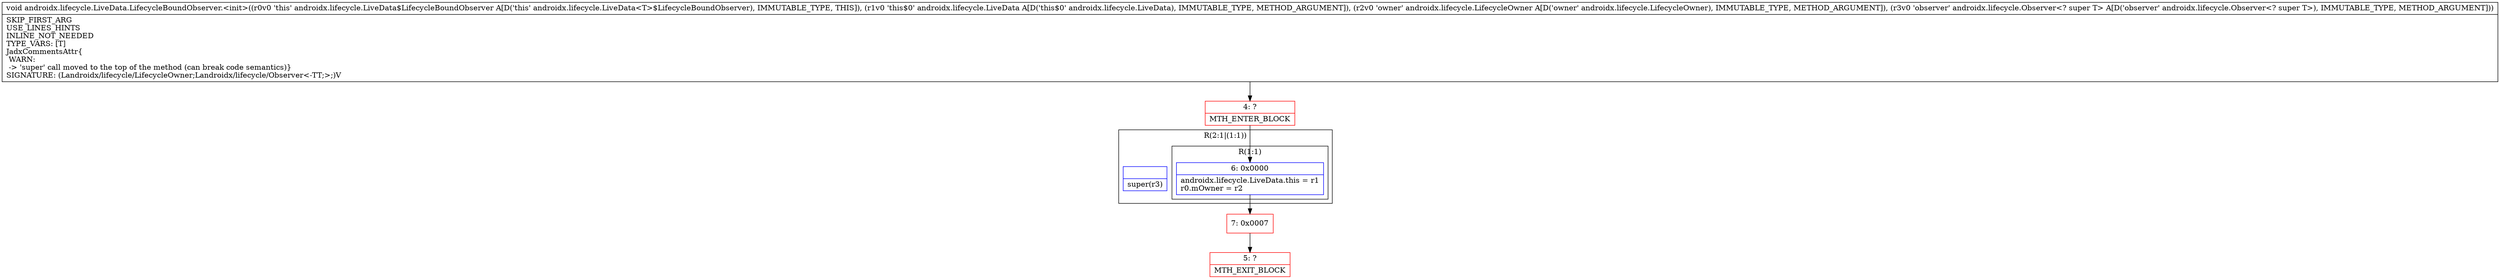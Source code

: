 digraph "CFG forandroidx.lifecycle.LiveData.LifecycleBoundObserver.\<init\>(Landroidx\/lifecycle\/LiveData;Landroidx\/lifecycle\/LifecycleOwner;Landroidx\/lifecycle\/Observer;)V" {
subgraph cluster_Region_631539919 {
label = "R(2:1|(1:1))";
node [shape=record,color=blue];
Node_InsnContainer_781854794 [shape=record,label="{|super(r3)\l}"];
subgraph cluster_Region_1298296677 {
label = "R(1:1)";
node [shape=record,color=blue];
Node_6 [shape=record,label="{6\:\ 0x0000|androidx.lifecycle.LiveData.this = r1\lr0.mOwner = r2\l}"];
}
}
Node_4 [shape=record,color=red,label="{4\:\ ?|MTH_ENTER_BLOCK\l}"];
Node_7 [shape=record,color=red,label="{7\:\ 0x0007}"];
Node_5 [shape=record,color=red,label="{5\:\ ?|MTH_EXIT_BLOCK\l}"];
MethodNode[shape=record,label="{void androidx.lifecycle.LiveData.LifecycleBoundObserver.\<init\>((r0v0 'this' androidx.lifecycle.LiveData$LifecycleBoundObserver A[D('this' androidx.lifecycle.LiveData\<T\>$LifecycleBoundObserver), IMMUTABLE_TYPE, THIS]), (r1v0 'this$0' androidx.lifecycle.LiveData A[D('this$0' androidx.lifecycle.LiveData), IMMUTABLE_TYPE, METHOD_ARGUMENT]), (r2v0 'owner' androidx.lifecycle.LifecycleOwner A[D('owner' androidx.lifecycle.LifecycleOwner), IMMUTABLE_TYPE, METHOD_ARGUMENT]), (r3v0 'observer' androidx.lifecycle.Observer\<? super T\> A[D('observer' androidx.lifecycle.Observer\<? super T\>), IMMUTABLE_TYPE, METHOD_ARGUMENT]))  | SKIP_FIRST_ARG\lUSE_LINES_HINTS\lINLINE_NOT_NEEDED\lTYPE_VARS: [T]\lJadxCommentsAttr\{\l WARN: \l \-\> 'super' call moved to the top of the method (can break code semantics)\}\lSIGNATURE: (Landroidx\/lifecycle\/LifecycleOwner;Landroidx\/lifecycle\/Observer\<\-TT;\>;)V\l}"];
MethodNode -> Node_4;Node_6 -> Node_7;
Node_4 -> Node_6;
Node_7 -> Node_5;
}

